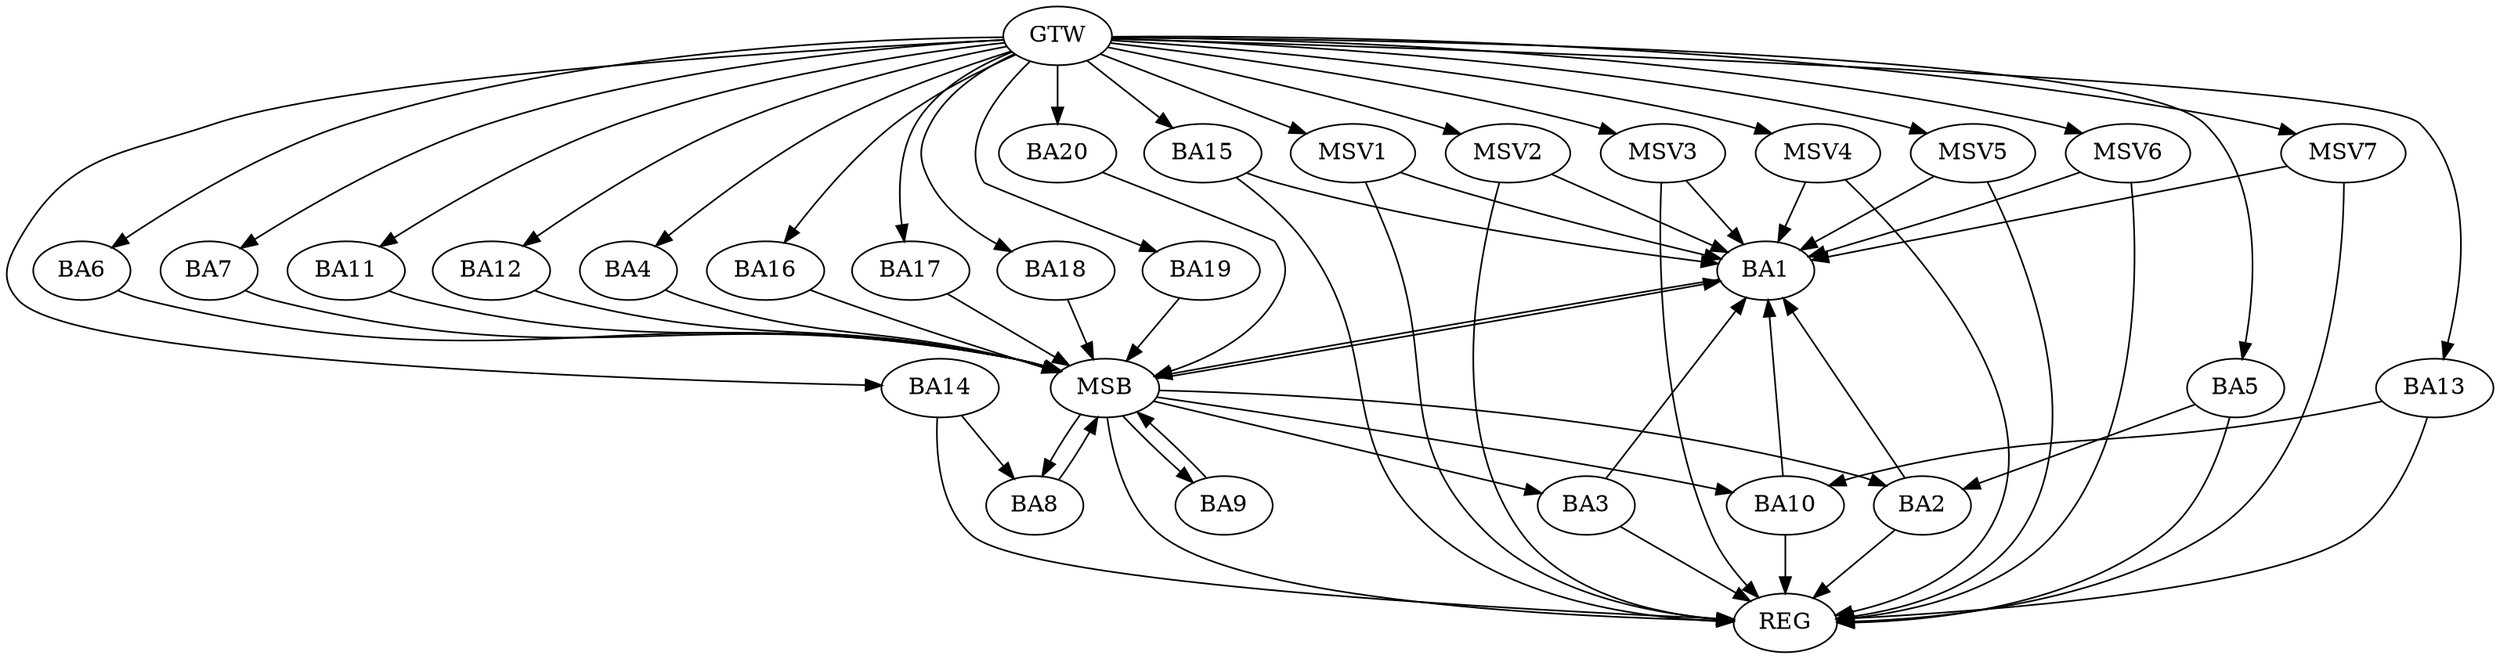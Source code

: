 strict digraph G {
  BA1 [ label="BA1" ];
  BA2 [ label="BA2" ];
  BA3 [ label="BA3" ];
  BA4 [ label="BA4" ];
  BA5 [ label="BA5" ];
  BA6 [ label="BA6" ];
  BA7 [ label="BA7" ];
  BA8 [ label="BA8" ];
  BA9 [ label="BA9" ];
  BA10 [ label="BA10" ];
  BA11 [ label="BA11" ];
  BA12 [ label="BA12" ];
  BA13 [ label="BA13" ];
  BA14 [ label="BA14" ];
  BA15 [ label="BA15" ];
  BA16 [ label="BA16" ];
  BA17 [ label="BA17" ];
  BA18 [ label="BA18" ];
  BA19 [ label="BA19" ];
  BA20 [ label="BA20" ];
  GTW [ label="GTW" ];
  REG [ label="REG" ];
  MSB [ label="MSB" ];
  MSV1 [ label="MSV1" ];
  MSV2 [ label="MSV2" ];
  MSV3 [ label="MSV3" ];
  MSV4 [ label="MSV4" ];
  MSV5 [ label="MSV5" ];
  MSV6 [ label="MSV6" ];
  MSV7 [ label="MSV7" ];
  BA2 -> BA1;
  BA3 -> BA1;
  BA5 -> BA2;
  BA10 -> BA1;
  BA13 -> BA10;
  BA14 -> BA8;
  BA15 -> BA1;
  GTW -> BA4;
  GTW -> BA5;
  GTW -> BA6;
  GTW -> BA7;
  GTW -> BA11;
  GTW -> BA12;
  GTW -> BA13;
  GTW -> BA14;
  GTW -> BA15;
  GTW -> BA16;
  GTW -> BA17;
  GTW -> BA18;
  GTW -> BA19;
  GTW -> BA20;
  BA2 -> REG;
  BA3 -> REG;
  BA5 -> REG;
  BA10 -> REG;
  BA13 -> REG;
  BA14 -> REG;
  BA15 -> REG;
  BA1 -> MSB;
  MSB -> BA2;
  MSB -> REG;
  BA4 -> MSB;
  MSB -> BA3;
  BA6 -> MSB;
  BA7 -> MSB;
  MSB -> BA1;
  BA8 -> MSB;
  BA9 -> MSB;
  BA11 -> MSB;
  BA12 -> MSB;
  BA16 -> MSB;
  MSB -> BA10;
  BA17 -> MSB;
  BA18 -> MSB;
  BA19 -> MSB;
  MSB -> BA9;
  BA20 -> MSB;
  MSB -> BA8;
  MSV1 -> BA1;
  GTW -> MSV1;
  MSV1 -> REG;
  MSV2 -> BA1;
  GTW -> MSV2;
  MSV2 -> REG;
  MSV3 -> BA1;
  GTW -> MSV3;
  MSV3 -> REG;
  MSV4 -> BA1;
  GTW -> MSV4;
  MSV4 -> REG;
  MSV5 -> BA1;
  GTW -> MSV5;
  MSV5 -> REG;
  MSV6 -> BA1;
  MSV7 -> BA1;
  GTW -> MSV6;
  MSV6 -> REG;
  GTW -> MSV7;
  MSV7 -> REG;
}
